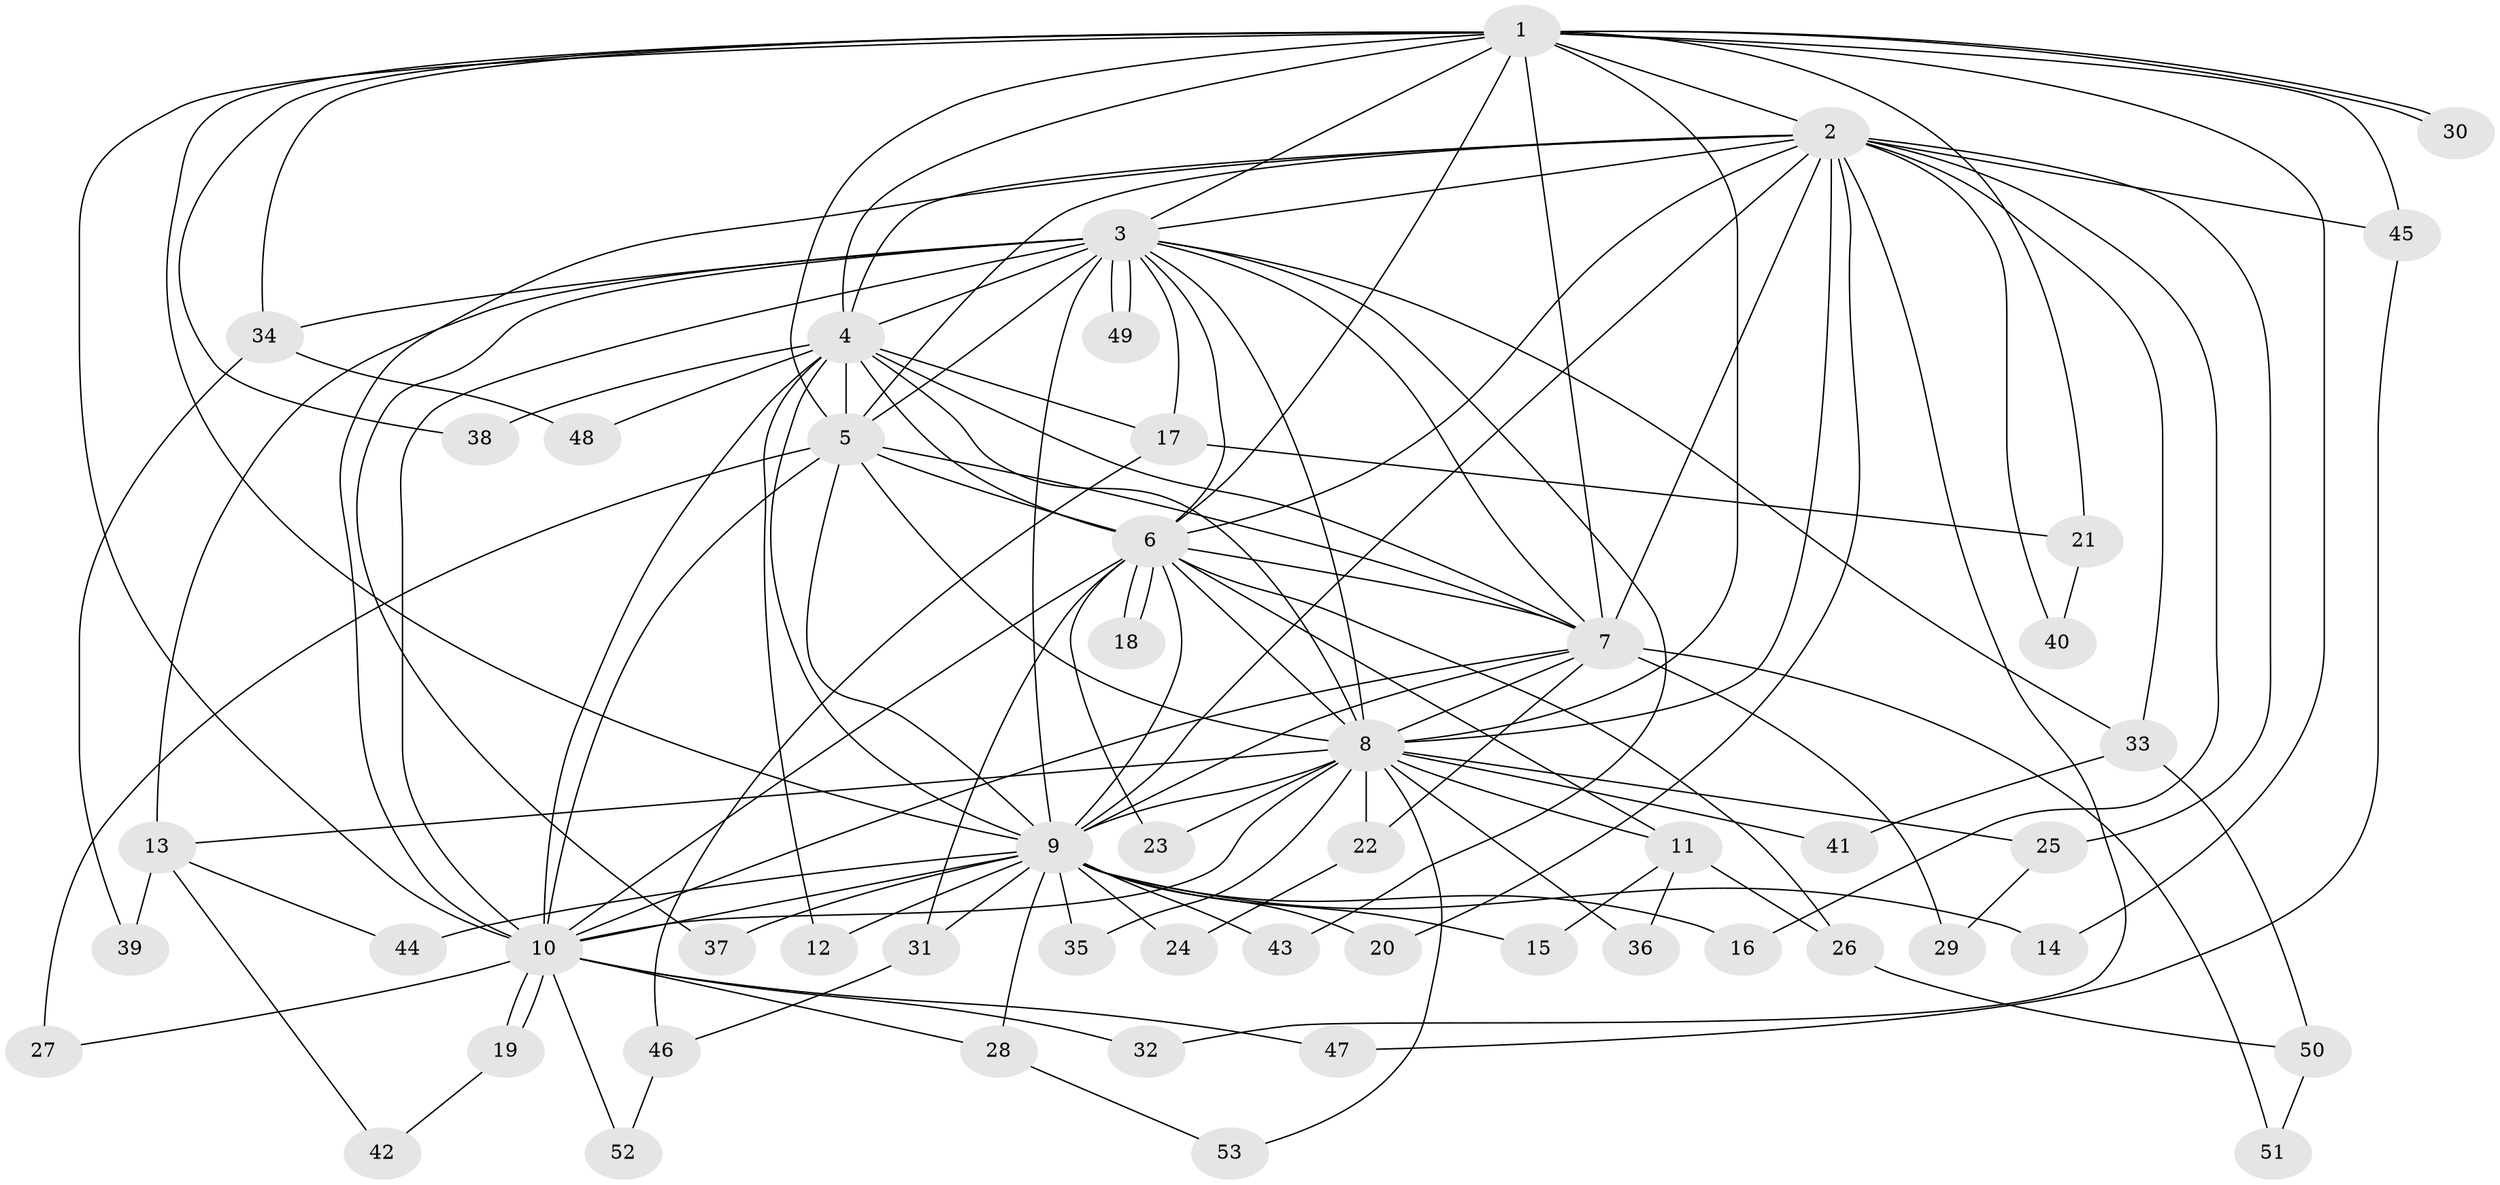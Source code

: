 // Generated by graph-tools (version 1.1) at 2025/14/03/09/25 04:14:18]
// undirected, 53 vertices, 131 edges
graph export_dot {
graph [start="1"]
  node [color=gray90,style=filled];
  1;
  2;
  3;
  4;
  5;
  6;
  7;
  8;
  9;
  10;
  11;
  12;
  13;
  14;
  15;
  16;
  17;
  18;
  19;
  20;
  21;
  22;
  23;
  24;
  25;
  26;
  27;
  28;
  29;
  30;
  31;
  32;
  33;
  34;
  35;
  36;
  37;
  38;
  39;
  40;
  41;
  42;
  43;
  44;
  45;
  46;
  47;
  48;
  49;
  50;
  51;
  52;
  53;
  1 -- 2;
  1 -- 3;
  1 -- 4;
  1 -- 5;
  1 -- 6;
  1 -- 7;
  1 -- 8;
  1 -- 9;
  1 -- 10;
  1 -- 14;
  1 -- 21;
  1 -- 30;
  1 -- 30;
  1 -- 34;
  1 -- 38;
  1 -- 45;
  2 -- 3;
  2 -- 4;
  2 -- 5;
  2 -- 6;
  2 -- 7;
  2 -- 8;
  2 -- 9;
  2 -- 10;
  2 -- 16;
  2 -- 20;
  2 -- 25;
  2 -- 32;
  2 -- 33;
  2 -- 40;
  2 -- 45;
  3 -- 4;
  3 -- 5;
  3 -- 6;
  3 -- 7;
  3 -- 8;
  3 -- 9;
  3 -- 10;
  3 -- 13;
  3 -- 17;
  3 -- 33;
  3 -- 34;
  3 -- 37;
  3 -- 43;
  3 -- 49;
  3 -- 49;
  4 -- 5;
  4 -- 6;
  4 -- 7;
  4 -- 8;
  4 -- 9;
  4 -- 10;
  4 -- 12;
  4 -- 17;
  4 -- 38;
  4 -- 48;
  5 -- 6;
  5 -- 7;
  5 -- 8;
  5 -- 9;
  5 -- 10;
  5 -- 27;
  6 -- 7;
  6 -- 8;
  6 -- 9;
  6 -- 10;
  6 -- 11;
  6 -- 18;
  6 -- 18;
  6 -- 23;
  6 -- 26;
  6 -- 31;
  7 -- 8;
  7 -- 9;
  7 -- 10;
  7 -- 22;
  7 -- 29;
  7 -- 51;
  8 -- 9;
  8 -- 10;
  8 -- 11;
  8 -- 13;
  8 -- 22;
  8 -- 23;
  8 -- 25;
  8 -- 35;
  8 -- 36;
  8 -- 41;
  8 -- 53;
  9 -- 10;
  9 -- 12;
  9 -- 14;
  9 -- 15;
  9 -- 16;
  9 -- 20;
  9 -- 24;
  9 -- 28;
  9 -- 31;
  9 -- 35;
  9 -- 37;
  9 -- 43;
  9 -- 44;
  10 -- 19;
  10 -- 19;
  10 -- 27;
  10 -- 28;
  10 -- 32;
  10 -- 47;
  10 -- 52;
  11 -- 15;
  11 -- 26;
  11 -- 36;
  13 -- 39;
  13 -- 42;
  13 -- 44;
  17 -- 21;
  17 -- 46;
  19 -- 42;
  21 -- 40;
  22 -- 24;
  25 -- 29;
  26 -- 50;
  28 -- 53;
  31 -- 46;
  33 -- 41;
  33 -- 50;
  34 -- 39;
  34 -- 48;
  45 -- 47;
  46 -- 52;
  50 -- 51;
}
